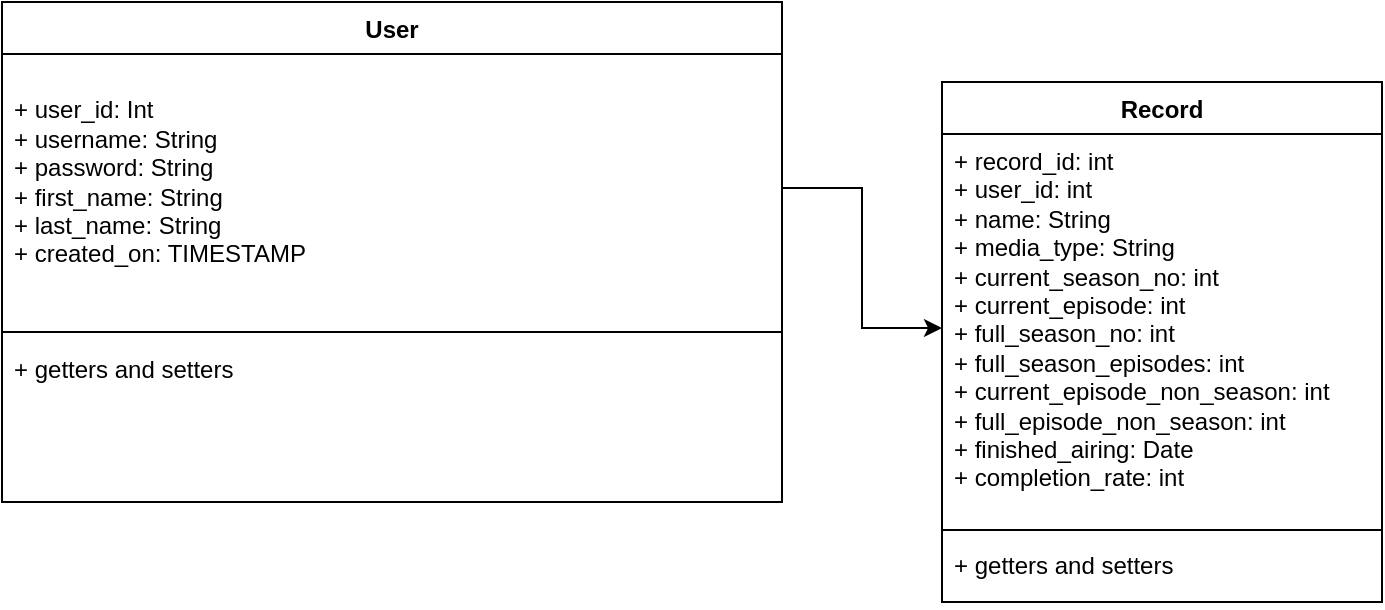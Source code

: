 <mxfile version="24.3.1" type="device">
  <diagram name="Page-1" id="dMtSpVoixBMkemtL0LOx">
    <mxGraphModel dx="880" dy="442" grid="1" gridSize="10" guides="1" tooltips="1" connect="1" arrows="1" fold="1" page="1" pageScale="1" pageWidth="850" pageHeight="1100" math="0" shadow="0">
      <root>
        <mxCell id="0" />
        <mxCell id="1" parent="0" />
        <mxCell id="Dt0bVZkmCuZ6N-XTu5sN-1" value="User" style="swimlane;fontStyle=1;align=center;verticalAlign=top;childLayout=stackLayout;horizontal=1;startSize=26;horizontalStack=0;resizeParent=1;resizeParentMax=0;resizeLast=0;collapsible=1;marginBottom=0;whiteSpace=wrap;html=1;" vertex="1" parent="1">
          <mxGeometry x="20" y="80" width="390" height="250" as="geometry" />
        </mxCell>
        <mxCell id="Dt0bVZkmCuZ6N-XTu5sN-2" value="&lt;div&gt;&lt;br&gt;&lt;/div&gt;&lt;div&gt;+ user_id: Int&lt;br&gt;&lt;/div&gt;&lt;div&gt;+ username: String&lt;/div&gt;&lt;div&gt;+ password: String&lt;/div&gt;&lt;div&gt;+ first_name: String&lt;/div&gt;&lt;div&gt;+ last_name: String&lt;/div&gt;&lt;div&gt;+ created_on: TIMESTAMP&lt;/div&gt;&lt;div&gt;&lt;br&gt;&lt;/div&gt;" style="text;strokeColor=none;fillColor=none;align=left;verticalAlign=top;spacingLeft=4;spacingRight=4;overflow=hidden;rotatable=0;points=[[0,0.5],[1,0.5]];portConstraint=eastwest;whiteSpace=wrap;html=1;" vertex="1" parent="Dt0bVZkmCuZ6N-XTu5sN-1">
          <mxGeometry y="26" width="390" height="134" as="geometry" />
        </mxCell>
        <mxCell id="Dt0bVZkmCuZ6N-XTu5sN-3" value="" style="line;strokeWidth=1;fillColor=none;align=left;verticalAlign=middle;spacingTop=-1;spacingLeft=3;spacingRight=3;rotatable=0;labelPosition=right;points=[];portConstraint=eastwest;strokeColor=inherit;" vertex="1" parent="Dt0bVZkmCuZ6N-XTu5sN-1">
          <mxGeometry y="160" width="390" height="10" as="geometry" />
        </mxCell>
        <mxCell id="Dt0bVZkmCuZ6N-XTu5sN-4" value="&lt;div&gt;+ getters and setters&lt;/div&gt;" style="text;strokeColor=none;fillColor=none;align=left;verticalAlign=top;spacingLeft=4;spacingRight=4;overflow=hidden;rotatable=0;points=[[0,0.5],[1,0.5]];portConstraint=eastwest;whiteSpace=wrap;html=1;" vertex="1" parent="Dt0bVZkmCuZ6N-XTu5sN-1">
          <mxGeometry y="170" width="390" height="80" as="geometry" />
        </mxCell>
        <mxCell id="Dt0bVZkmCuZ6N-XTu5sN-7" value="Record" style="swimlane;fontStyle=1;align=center;verticalAlign=top;childLayout=stackLayout;horizontal=1;startSize=26;horizontalStack=0;resizeParent=1;resizeParentMax=0;resizeLast=0;collapsible=1;marginBottom=0;whiteSpace=wrap;html=1;" vertex="1" parent="1">
          <mxGeometry x="490" y="120" width="220" height="260" as="geometry" />
        </mxCell>
        <mxCell id="Dt0bVZkmCuZ6N-XTu5sN-8" value="&lt;div&gt;+ record_id: int&lt;/div&gt;&lt;div&gt;+ user_id: int&lt;/div&gt;&lt;div&gt;+ name: String&lt;/div&gt;&lt;div&gt;+ media_type: String&lt;/div&gt;&lt;div&gt;+ current_season_no: int&lt;/div&gt;&lt;div&gt;+ current_episode: int&lt;/div&gt;&lt;div&gt;+ full_season_no: int&lt;/div&gt;&lt;div&gt;+ full_season_episodes: int&lt;/div&gt;&lt;div&gt;+ current_episode_non_season: int&lt;/div&gt;&lt;div&gt;+ full_episode_non_season: int&lt;/div&gt;&lt;div&gt;+ finished_airing: Date&lt;/div&gt;&lt;div&gt;+ completion_rate: int&lt;/div&gt;&lt;div&gt;&lt;br&gt;&lt;/div&gt;" style="text;strokeColor=none;fillColor=none;align=left;verticalAlign=top;spacingLeft=4;spacingRight=4;overflow=hidden;rotatable=0;points=[[0,0.5],[1,0.5]];portConstraint=eastwest;whiteSpace=wrap;html=1;" vertex="1" parent="Dt0bVZkmCuZ6N-XTu5sN-7">
          <mxGeometry y="26" width="220" height="194" as="geometry" />
        </mxCell>
        <mxCell id="Dt0bVZkmCuZ6N-XTu5sN-9" value="" style="line;strokeWidth=1;fillColor=none;align=left;verticalAlign=middle;spacingTop=-1;spacingLeft=3;spacingRight=3;rotatable=0;labelPosition=right;points=[];portConstraint=eastwest;strokeColor=inherit;" vertex="1" parent="Dt0bVZkmCuZ6N-XTu5sN-7">
          <mxGeometry y="220" width="220" height="8" as="geometry" />
        </mxCell>
        <mxCell id="Dt0bVZkmCuZ6N-XTu5sN-10" value="+ getters and setters" style="text;strokeColor=none;fillColor=none;align=left;verticalAlign=top;spacingLeft=4;spacingRight=4;overflow=hidden;rotatable=0;points=[[0,0.5],[1,0.5]];portConstraint=eastwest;whiteSpace=wrap;html=1;" vertex="1" parent="Dt0bVZkmCuZ6N-XTu5sN-7">
          <mxGeometry y="228" width="220" height="32" as="geometry" />
        </mxCell>
        <mxCell id="Dt0bVZkmCuZ6N-XTu5sN-11" style="edgeStyle=orthogonalEdgeStyle;rounded=0;orthogonalLoop=1;jettySize=auto;html=1;entryX=0;entryY=0.5;entryDx=0;entryDy=0;" edge="1" parent="1" source="Dt0bVZkmCuZ6N-XTu5sN-2" target="Dt0bVZkmCuZ6N-XTu5sN-8">
          <mxGeometry relative="1" as="geometry" />
        </mxCell>
      </root>
    </mxGraphModel>
  </diagram>
</mxfile>
